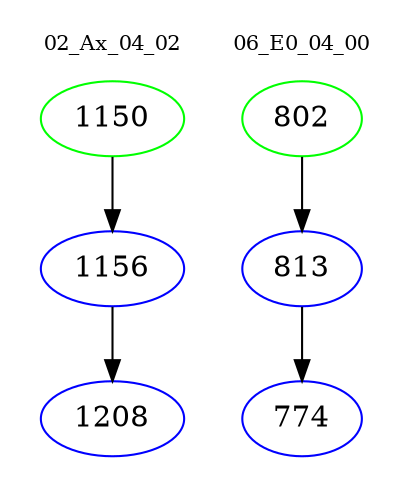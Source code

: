 digraph{
subgraph cluster_0 {
color = white
label = "02_Ax_04_02";
fontsize=10;
T0_1150 [label="1150", color="green"]
T0_1150 -> T0_1156 [color="black"]
T0_1156 [label="1156", color="blue"]
T0_1156 -> T0_1208 [color="black"]
T0_1208 [label="1208", color="blue"]
}
subgraph cluster_1 {
color = white
label = "06_E0_04_00";
fontsize=10;
T1_802 [label="802", color="green"]
T1_802 -> T1_813 [color="black"]
T1_813 [label="813", color="blue"]
T1_813 -> T1_774 [color="black"]
T1_774 [label="774", color="blue"]
}
}
